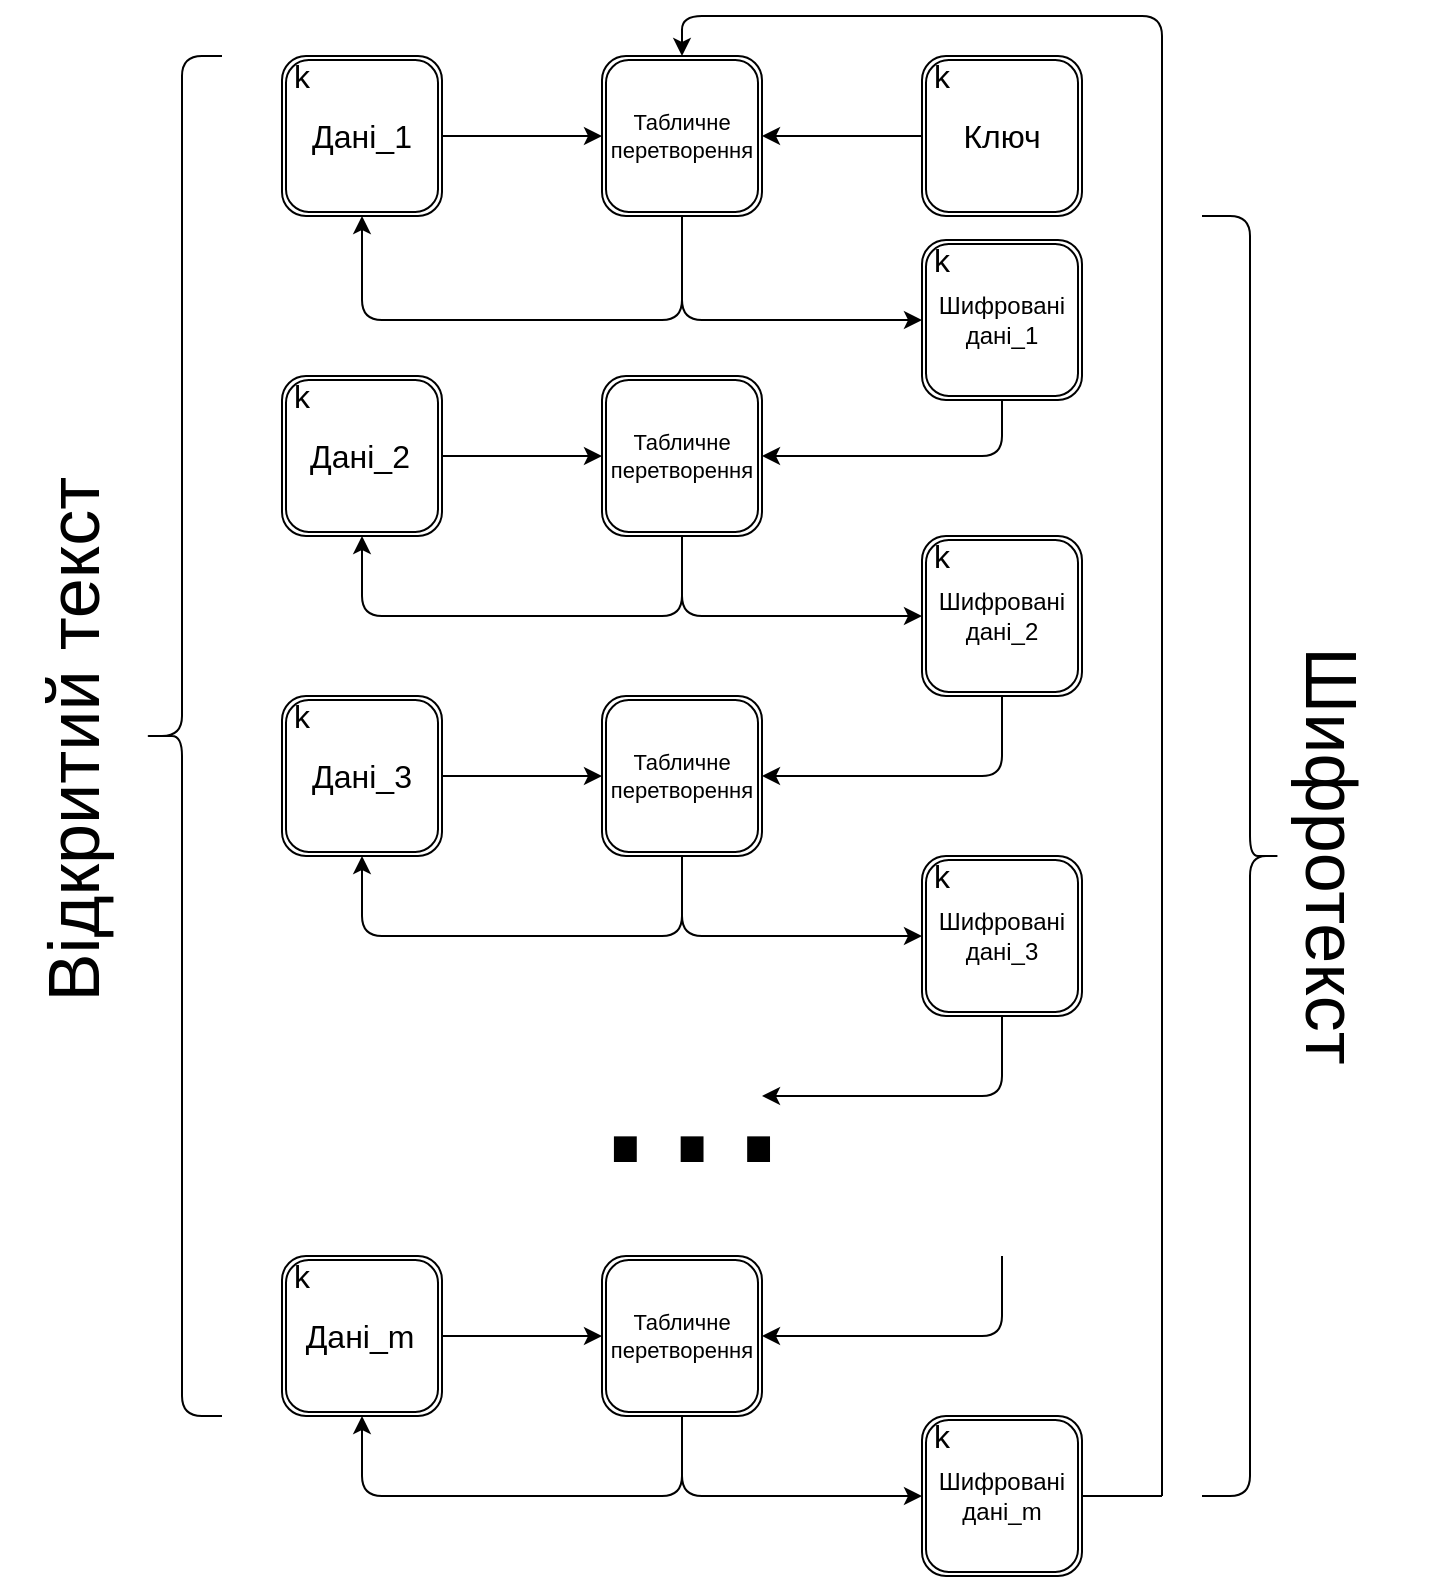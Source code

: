 <mxfile version="12.6.8" type="device"><diagram id="1P_ERpI8IEp_qdTzUA_a" name="Page-1"><mxGraphModel dx="1426" dy="783" grid="0" gridSize="10" guides="1" tooltips="1" connect="1" arrows="1" fold="1" page="1" pageScale="1" pageWidth="827" pageHeight="1169" math="0" shadow="0"><root><mxCell id="0"/><mxCell id="1" parent="0"/><mxCell id="SlRh6_qhqSePfXIrO6XR-47" value="" style="edgeStyle=orthogonalEdgeStyle;rounded=0;orthogonalLoop=1;jettySize=auto;html=1;" edge="1" parent="1" source="SlRh6_qhqSePfXIrO6XR-45" target="SlRh6_qhqSePfXIrO6XR-46"><mxGeometry relative="1" as="geometry"/></mxCell><mxCell id="SlRh6_qhqSePfXIrO6XR-45" value="" style="shape=ext;double=1;rounded=1;whiteSpace=wrap;html=1;" vertex="1" parent="1"><mxGeometry x="160" y="40" width="80" height="80" as="geometry"/></mxCell><mxCell id="SlRh6_qhqSePfXIrO6XR-49" value="" style="edgeStyle=orthogonalEdgeStyle;rounded=0;orthogonalLoop=1;jettySize=auto;html=1;entryX=1;entryY=0.5;entryDx=0;entryDy=0;exitX=0;exitY=0.5;exitDx=0;exitDy=0;" edge="1" parent="1" source="SlRh6_qhqSePfXIrO6XR-48" target="SlRh6_qhqSePfXIrO6XR-46"><mxGeometry relative="1" as="geometry"><mxPoint x="440" y="120" as="sourcePoint"/></mxGeometry></mxCell><mxCell id="SlRh6_qhqSePfXIrO6XR-46" value="" style="shape=ext;double=1;rounded=1;whiteSpace=wrap;html=1;" vertex="1" parent="1"><mxGeometry x="320" y="40" width="80" height="80" as="geometry"/></mxCell><mxCell id="SlRh6_qhqSePfXIrO6XR-48" value="" style="shape=ext;double=1;rounded=1;whiteSpace=wrap;html=1;" vertex="1" parent="1"><mxGeometry x="480" y="40" width="80" height="80" as="geometry"/></mxCell><mxCell id="SlRh6_qhqSePfXIrO6XR-50" value="" style="edgeStyle=elbowEdgeStyle;elbow=horizontal;endArrow=classic;html=1;exitX=0.5;exitY=1;exitDx=0;exitDy=0;" edge="1" parent="1" source="SlRh6_qhqSePfXIrO6XR-46" target="SlRh6_qhqSePfXIrO6XR-51"><mxGeometry width="50" height="50" relative="1" as="geometry"><mxPoint x="160" y="190" as="sourcePoint"/><mxPoint x="480" y="160" as="targetPoint"/><Array as="points"><mxPoint x="360" y="172"/><mxPoint x="419" y="172"/><mxPoint x="360" y="160"/></Array></mxGeometry></mxCell><mxCell id="SlRh6_qhqSePfXIrO6XR-51" value="" style="shape=ext;double=1;rounded=1;whiteSpace=wrap;html=1;" vertex="1" parent="1"><mxGeometry x="480" y="132" width="80" height="80" as="geometry"/></mxCell><mxCell id="SlRh6_qhqSePfXIrO6XR-52" value="" style="edgeStyle=segmentEdgeStyle;endArrow=classic;html=1;entryX=0.5;entryY=1;entryDx=0;entryDy=0;exitX=0.5;exitY=1;exitDx=0;exitDy=0;" edge="1" parent="1" source="SlRh6_qhqSePfXIrO6XR-46" target="SlRh6_qhqSePfXIrO6XR-45"><mxGeometry width="50" height="50" relative="1" as="geometry"><mxPoint x="160" y="270" as="sourcePoint"/><mxPoint x="210" y="220" as="targetPoint"/><Array as="points"><mxPoint x="360" y="172"/><mxPoint x="200" y="172"/></Array></mxGeometry></mxCell><mxCell id="SlRh6_qhqSePfXIrO6XR-53" value="" style="edgeStyle=orthogonalEdgeStyle;rounded=0;orthogonalLoop=1;jettySize=auto;html=1;" edge="1" parent="1" source="SlRh6_qhqSePfXIrO6XR-54" target="SlRh6_qhqSePfXIrO6XR-56"><mxGeometry relative="1" as="geometry"/></mxCell><mxCell id="SlRh6_qhqSePfXIrO6XR-54" value="" style="shape=ext;double=1;rounded=1;whiteSpace=wrap;html=1;" vertex="1" parent="1"><mxGeometry x="160" y="200" width="80" height="80" as="geometry"/></mxCell><mxCell id="SlRh6_qhqSePfXIrO6XR-56" value="" style="shape=ext;double=1;rounded=1;whiteSpace=wrap;html=1;" vertex="1" parent="1"><mxGeometry x="320" y="200" width="80" height="80" as="geometry"/></mxCell><mxCell id="SlRh6_qhqSePfXIrO6XR-57" value="" style="edgeStyle=elbowEdgeStyle;elbow=horizontal;endArrow=classic;html=1;exitX=0.5;exitY=1;exitDx=0;exitDy=0;" edge="1" parent="1" source="SlRh6_qhqSePfXIrO6XR-56" target="SlRh6_qhqSePfXIrO6XR-58"><mxGeometry width="50" height="50" relative="1" as="geometry"><mxPoint x="160" y="350" as="sourcePoint"/><mxPoint x="480" y="320" as="targetPoint"/><Array as="points"><mxPoint x="360" y="320"/></Array></mxGeometry></mxCell><mxCell id="SlRh6_qhqSePfXIrO6XR-58" value="" style="shape=ext;double=1;rounded=1;whiteSpace=wrap;html=1;" vertex="1" parent="1"><mxGeometry x="480" y="280" width="80" height="80" as="geometry"/></mxCell><mxCell id="SlRh6_qhqSePfXIrO6XR-59" value="" style="edgeStyle=segmentEdgeStyle;endArrow=classic;html=1;entryX=0.5;entryY=1;entryDx=0;entryDy=0;exitX=0.5;exitY=1;exitDx=0;exitDy=0;" edge="1" parent="1" source="SlRh6_qhqSePfXIrO6XR-56" target="SlRh6_qhqSePfXIrO6XR-54"><mxGeometry width="50" height="50" relative="1" as="geometry"><mxPoint x="160" y="430" as="sourcePoint"/><mxPoint x="210" y="380" as="targetPoint"/><Array as="points"><mxPoint x="360" y="320"/><mxPoint x="200" y="320"/></Array></mxGeometry></mxCell><mxCell id="SlRh6_qhqSePfXIrO6XR-60" value="" style="edgeStyle=segmentEdgeStyle;endArrow=classic;html=1;entryX=1;entryY=0.5;entryDx=0;entryDy=0;exitX=0.5;exitY=1;exitDx=0;exitDy=0;" edge="1" parent="1" source="SlRh6_qhqSePfXIrO6XR-51" target="SlRh6_qhqSePfXIrO6XR-56"><mxGeometry width="50" height="50" relative="1" as="geometry"><mxPoint x="160" y="430" as="sourcePoint"/><mxPoint x="210" y="380" as="targetPoint"/><Array as="points"><mxPoint x="520" y="240"/></Array></mxGeometry></mxCell><mxCell id="SlRh6_qhqSePfXIrO6XR-71" value="" style="edgeStyle=orthogonalEdgeStyle;rounded=0;orthogonalLoop=1;jettySize=auto;html=1;" edge="1" parent="1" source="SlRh6_qhqSePfXIrO6XR-72" target="SlRh6_qhqSePfXIrO6XR-73"><mxGeometry relative="1" as="geometry"/></mxCell><mxCell id="SlRh6_qhqSePfXIrO6XR-72" value="" style="shape=ext;double=1;rounded=1;whiteSpace=wrap;html=1;" vertex="1" parent="1"><mxGeometry x="160" y="360" width="80" height="80" as="geometry"/></mxCell><mxCell id="SlRh6_qhqSePfXIrO6XR-73" value="" style="shape=ext;double=1;rounded=1;whiteSpace=wrap;html=1;" vertex="1" parent="1"><mxGeometry x="320" y="360" width="80" height="80" as="geometry"/></mxCell><mxCell id="SlRh6_qhqSePfXIrO6XR-74" value="" style="edgeStyle=elbowEdgeStyle;elbow=horizontal;endArrow=classic;html=1;exitX=0.5;exitY=1;exitDx=0;exitDy=0;" edge="1" parent="1" source="SlRh6_qhqSePfXIrO6XR-73" target="SlRh6_qhqSePfXIrO6XR-75"><mxGeometry width="50" height="50" relative="1" as="geometry"><mxPoint x="160" y="510" as="sourcePoint"/><mxPoint x="480" y="480" as="targetPoint"/><Array as="points"><mxPoint x="360" y="480"/></Array></mxGeometry></mxCell><mxCell id="SlRh6_qhqSePfXIrO6XR-75" value="" style="shape=ext;double=1;rounded=1;whiteSpace=wrap;html=1;" vertex="1" parent="1"><mxGeometry x="480" y="440" width="80" height="80" as="geometry"/></mxCell><mxCell id="SlRh6_qhqSePfXIrO6XR-76" value="" style="edgeStyle=segmentEdgeStyle;endArrow=classic;html=1;entryX=0.5;entryY=1;entryDx=0;entryDy=0;exitX=0.5;exitY=1;exitDx=0;exitDy=0;" edge="1" parent="1" source="SlRh6_qhqSePfXIrO6XR-73" target="SlRh6_qhqSePfXIrO6XR-72"><mxGeometry width="50" height="50" relative="1" as="geometry"><mxPoint x="160" y="590" as="sourcePoint"/><mxPoint x="210" y="540" as="targetPoint"/><Array as="points"><mxPoint x="360" y="480"/><mxPoint x="200" y="480"/></Array></mxGeometry></mxCell><mxCell id="SlRh6_qhqSePfXIrO6XR-77" value="" style="edgeStyle=segmentEdgeStyle;endArrow=classic;html=1;entryX=1;entryY=0.5;entryDx=0;entryDy=0;exitX=0.5;exitY=1;exitDx=0;exitDy=0;" edge="1" parent="1" target="SlRh6_qhqSePfXIrO6XR-73"><mxGeometry width="50" height="50" relative="1" as="geometry"><mxPoint x="520" y="360" as="sourcePoint"/><mxPoint x="210" y="540" as="targetPoint"/><Array as="points"><mxPoint x="520" y="400"/></Array></mxGeometry></mxCell><mxCell id="SlRh6_qhqSePfXIrO6XR-85" value="" style="edgeStyle=segmentEdgeStyle;endArrow=classic;html=1;exitX=0.5;exitY=1;exitDx=0;exitDy=0;" edge="1" parent="1" source="SlRh6_qhqSePfXIrO6XR-75"><mxGeometry width="50" height="50" relative="1" as="geometry"><mxPoint x="160" y="590" as="sourcePoint"/><mxPoint x="400" y="560" as="targetPoint"/><Array as="points"><mxPoint x="520" y="560"/></Array></mxGeometry></mxCell><mxCell id="SlRh6_qhqSePfXIrO6XR-87" value="..." style="text;html=1;strokeColor=none;fillColor=none;align=center;verticalAlign=middle;whiteSpace=wrap;rounded=0;fontSize=120;" vertex="1" parent="1"><mxGeometry x="280" y="520" width="170" height="60" as="geometry"/></mxCell><mxCell id="SlRh6_qhqSePfXIrO6XR-90" value="" style="edgeStyle=orthogonalEdgeStyle;rounded=0;orthogonalLoop=1;jettySize=auto;html=1;" edge="1" parent="1" source="SlRh6_qhqSePfXIrO6XR-91" target="SlRh6_qhqSePfXIrO6XR-92"><mxGeometry relative="1" as="geometry"/></mxCell><mxCell id="SlRh6_qhqSePfXIrO6XR-91" value="" style="shape=ext;double=1;rounded=1;whiteSpace=wrap;html=1;" vertex="1" parent="1"><mxGeometry x="160" y="640" width="80" height="80" as="geometry"/></mxCell><mxCell id="SlRh6_qhqSePfXIrO6XR-92" value="" style="shape=ext;double=1;rounded=1;whiteSpace=wrap;html=1;" vertex="1" parent="1"><mxGeometry x="320" y="640" width="80" height="80" as="geometry"/></mxCell><mxCell id="SlRh6_qhqSePfXIrO6XR-93" value="" style="edgeStyle=elbowEdgeStyle;elbow=horizontal;endArrow=classic;html=1;exitX=0.5;exitY=1;exitDx=0;exitDy=0;" edge="1" parent="1" source="SlRh6_qhqSePfXIrO6XR-92" target="SlRh6_qhqSePfXIrO6XR-94"><mxGeometry width="50" height="50" relative="1" as="geometry"><mxPoint x="160" y="790" as="sourcePoint"/><mxPoint x="480" y="760" as="targetPoint"/><Array as="points"><mxPoint x="360" y="760"/></Array></mxGeometry></mxCell><mxCell id="SlRh6_qhqSePfXIrO6XR-94" value="" style="shape=ext;double=1;rounded=1;whiteSpace=wrap;html=1;" vertex="1" parent="1"><mxGeometry x="480" y="720" width="80" height="80" as="geometry"/></mxCell><mxCell id="SlRh6_qhqSePfXIrO6XR-95" value="" style="edgeStyle=segmentEdgeStyle;endArrow=classic;html=1;entryX=0.5;entryY=1;entryDx=0;entryDy=0;exitX=0.5;exitY=1;exitDx=0;exitDy=0;" edge="1" parent="1" source="SlRh6_qhqSePfXIrO6XR-92" target="SlRh6_qhqSePfXIrO6XR-91"><mxGeometry width="50" height="50" relative="1" as="geometry"><mxPoint x="160" y="870" as="sourcePoint"/><mxPoint x="210" y="820" as="targetPoint"/><Array as="points"><mxPoint x="360" y="760"/><mxPoint x="200" y="760"/></Array></mxGeometry></mxCell><mxCell id="SlRh6_qhqSePfXIrO6XR-96" value="" style="edgeStyle=segmentEdgeStyle;endArrow=classic;html=1;entryX=1;entryY=0.5;entryDx=0;entryDy=0;exitX=0.5;exitY=1;exitDx=0;exitDy=0;" edge="1" parent="1" target="SlRh6_qhqSePfXIrO6XR-92"><mxGeometry width="50" height="50" relative="1" as="geometry"><mxPoint x="520" y="640" as="sourcePoint"/><mxPoint x="210" y="820" as="targetPoint"/><Array as="points"><mxPoint x="520" y="680"/></Array></mxGeometry></mxCell><mxCell id="SlRh6_qhqSePfXIrO6XR-98" value="" style="edgeStyle=elbowEdgeStyle;elbow=vertical;endArrow=classic;html=1;fontSize=120;entryX=0.5;entryY=0;entryDx=0;entryDy=0;" edge="1" parent="1" target="SlRh6_qhqSePfXIrO6XR-46"><mxGeometry width="50" height="50" relative="1" as="geometry"><mxPoint x="600" y="760" as="sourcePoint"/><mxPoint x="700" y="380" as="targetPoint"/><Array as="points"><mxPoint x="460" y="20"/><mxPoint x="600" y="230"/><mxPoint x="590" y="230"/><mxPoint x="430" y="90"/></Array></mxGeometry></mxCell><mxCell id="SlRh6_qhqSePfXIrO6XR-100" value="" style="endArrow=none;html=1;fontSize=120;exitX=1;exitY=0.5;exitDx=0;exitDy=0;" edge="1" parent="1" source="SlRh6_qhqSePfXIrO6XR-94"><mxGeometry width="50" height="50" relative="1" as="geometry"><mxPoint x="160" y="830" as="sourcePoint"/><mxPoint x="600" y="760" as="targetPoint"/></mxGeometry></mxCell><mxCell id="SlRh6_qhqSePfXIrO6XR-102" value="Дані_1" style="text;html=1;strokeColor=none;fillColor=none;align=center;verticalAlign=middle;whiteSpace=wrap;rounded=0;fontSize=16;" vertex="1" parent="1"><mxGeometry x="180" y="70" width="40" height="20" as="geometry"/></mxCell><mxCell id="SlRh6_qhqSePfXIrO6XR-104" value="Дані_2&lt;span style=&quot;color: rgba(0 , 0 , 0 , 0) ; font-family: monospace ; font-size: 0px ; white-space: nowrap&quot;&gt;%3CmxGraphModel%3E%3Croot%3E%3CmxCell%20id%3D%220%22%2F%3E%3CmxCell%20id%3D%221%22%20parent%3D%220%22%2F%3E%3CmxCell%20id%3D%222%22%20value%3D%22%D0%94%D0%B0%D0%BD%D1%96_1%22%20style%3D%22text%3Bhtml%3D1%3BstrokeColor%3Dnone%3BfillColor%3Dnone%3Balign%3Dcenter%3BverticalAlign%3Dmiddle%3BwhiteSpace%3Dwrap%3Brounded%3D0%3BfontSize%3D16%3B%22%20vertex%3D%221%22%20parent%3D%221%22%3E%3CmxGeometry%20x%3D%2260%22%20y%3D%2270%22%20width%3D%2240%22%20height%3D%2220%22%20as%3D%22geometry%22%2F%3E%3C%2FmxCell%3E%3C%2Froot%3E%3C%2FmxGraphModel%3E&lt;/span&gt;" style="text;html=1;strokeColor=none;fillColor=none;align=center;verticalAlign=middle;whiteSpace=wrap;rounded=0;fontSize=16;" vertex="1" parent="1"><mxGeometry x="179" y="230" width="40" height="20" as="geometry"/></mxCell><mxCell id="SlRh6_qhqSePfXIrO6XR-105" value="Дані_3" style="text;html=1;strokeColor=none;fillColor=none;align=center;verticalAlign=middle;whiteSpace=wrap;rounded=0;fontSize=16;" vertex="1" parent="1"><mxGeometry x="180" y="390" width="40" height="20" as="geometry"/></mxCell><mxCell id="SlRh6_qhqSePfXIrO6XR-106" value="Дані_m" style="text;html=1;strokeColor=none;fillColor=none;align=center;verticalAlign=middle;whiteSpace=wrap;rounded=0;fontSize=16;" vertex="1" parent="1"><mxGeometry x="179" y="670" width="40" height="20" as="geometry"/></mxCell><mxCell id="SlRh6_qhqSePfXIrO6XR-107" value="Табличне перетворення" style="text;html=1;strokeColor=none;fillColor=none;align=center;verticalAlign=middle;whiteSpace=wrap;rounded=0;fontSize=11;" vertex="1" parent="1"><mxGeometry x="340" y="60" width="40" height="40" as="geometry"/></mxCell><mxCell id="SlRh6_qhqSePfXIrO6XR-108" value="Табличне перетворення" style="text;html=1;strokeColor=none;fillColor=none;align=center;verticalAlign=middle;whiteSpace=wrap;rounded=0;fontSize=11;" vertex="1" parent="1"><mxGeometry x="340" y="220" width="40" height="40" as="geometry"/></mxCell><mxCell id="SlRh6_qhqSePfXIrO6XR-109" value="Табличне перетворення" style="text;html=1;strokeColor=none;fillColor=none;align=center;verticalAlign=middle;whiteSpace=wrap;rounded=0;fontSize=11;" vertex="1" parent="1"><mxGeometry x="340" y="380" width="40" height="40" as="geometry"/></mxCell><mxCell id="SlRh6_qhqSePfXIrO6XR-110" value="Табличне перетворення" style="text;html=1;strokeColor=none;fillColor=none;align=center;verticalAlign=middle;whiteSpace=wrap;rounded=0;fontSize=11;" vertex="1" parent="1"><mxGeometry x="340" y="660" width="40" height="40" as="geometry"/></mxCell><mxCell id="SlRh6_qhqSePfXIrO6XR-111" value="Ключ" style="text;html=1;strokeColor=none;fillColor=none;align=center;verticalAlign=middle;whiteSpace=wrap;rounded=0;fontSize=16;" vertex="1" parent="1"><mxGeometry x="500" y="70" width="40" height="20" as="geometry"/></mxCell><mxCell id="SlRh6_qhqSePfXIrO6XR-112" value="Шифровані дані_1" style="text;html=1;strokeColor=none;fillColor=none;align=center;verticalAlign=middle;whiteSpace=wrap;rounded=0;fontSize=12;" vertex="1" parent="1"><mxGeometry x="480" y="147" width="80" height="50" as="geometry"/></mxCell><mxCell id="SlRh6_qhqSePfXIrO6XR-113" value="Шифровані дані_2" style="text;html=1;strokeColor=none;fillColor=none;align=center;verticalAlign=middle;whiteSpace=wrap;rounded=0;fontSize=12;" vertex="1" parent="1"><mxGeometry x="480" y="295" width="80" height="50" as="geometry"/></mxCell><mxCell id="SlRh6_qhqSePfXIrO6XR-114" value="Шифровані дані_3" style="text;html=1;strokeColor=none;fillColor=none;align=center;verticalAlign=middle;whiteSpace=wrap;rounded=0;fontSize=12;" vertex="1" parent="1"><mxGeometry x="480" y="455" width="80" height="50" as="geometry"/></mxCell><mxCell id="SlRh6_qhqSePfXIrO6XR-115" value="Шифровані дані_m" style="text;html=1;strokeColor=none;fillColor=none;align=center;verticalAlign=middle;whiteSpace=wrap;rounded=0;fontSize=12;" vertex="1" parent="1"><mxGeometry x="480" y="735" width="80" height="50" as="geometry"/></mxCell><mxCell id="SlRh6_qhqSePfXIrO6XR-116" value="" style="shape=curlyBracket;whiteSpace=wrap;html=1;rounded=1;fillColor=#000000;fontSize=12;direction=west;size=0.4;" vertex="1" parent="1"><mxGeometry x="620" y="120" width="40" height="640" as="geometry"/></mxCell><mxCell id="SlRh6_qhqSePfXIrO6XR-117" value="Шифротекст" style="text;html=1;strokeColor=none;fillColor=none;align=center;verticalAlign=middle;whiteSpace=wrap;rounded=0;fontSize=36;rotation=90;" vertex="1" parent="1"><mxGeometry x="560" y="390" width="250" height="100" as="geometry"/></mxCell><mxCell id="SlRh6_qhqSePfXIrO6XR-118" value="" style="shape=curlyBracket;whiteSpace=wrap;html=1;rounded=1;fillColor=#000000;fontSize=36;" vertex="1" parent="1"><mxGeometry x="90" y="40" width="40" height="680" as="geometry"/></mxCell><mxCell id="SlRh6_qhqSePfXIrO6XR-119" value="Відкритий текст" style="text;html=1;strokeColor=none;fillColor=none;align=center;verticalAlign=middle;whiteSpace=wrap;rounded=0;fontSize=36;rotation=270;" vertex="1" parent="1"><mxGeometry x="-90" y="346.6" width="290" height="70" as="geometry"/></mxCell><mxCell id="SlRh6_qhqSePfXIrO6XR-122" value="k" style="text;html=1;strokeColor=none;fillColor=none;align=center;verticalAlign=middle;whiteSpace=wrap;rounded=0;fontSize=16;" vertex="1" parent="1"><mxGeometry x="150" y="640" width="40" height="20" as="geometry"/></mxCell><mxCell id="SlRh6_qhqSePfXIrO6XR-123" value="k" style="text;html=1;strokeColor=none;fillColor=none;align=center;verticalAlign=middle;whiteSpace=wrap;rounded=0;fontSize=16;" vertex="1" parent="1"><mxGeometry x="470" y="720" width="40" height="20" as="geometry"/></mxCell><mxCell id="SlRh6_qhqSePfXIrO6XR-124" value="k" style="text;html=1;strokeColor=none;fillColor=none;align=center;verticalAlign=middle;whiteSpace=wrap;rounded=0;fontSize=16;" vertex="1" parent="1"><mxGeometry x="150" y="360" width="40" height="20" as="geometry"/></mxCell><mxCell id="SlRh6_qhqSePfXIrO6XR-125" value="k" style="text;html=1;strokeColor=none;fillColor=none;align=center;verticalAlign=middle;whiteSpace=wrap;rounded=0;fontSize=16;" vertex="1" parent="1"><mxGeometry x="470" y="440" width="40" height="20" as="geometry"/></mxCell><mxCell id="SlRh6_qhqSePfXIrO6XR-126" value="k" style="text;html=1;strokeColor=none;fillColor=none;align=center;verticalAlign=middle;whiteSpace=wrap;rounded=0;fontSize=16;" vertex="1" parent="1"><mxGeometry x="470" y="280" width="40" height="20" as="geometry"/></mxCell><mxCell id="SlRh6_qhqSePfXIrO6XR-127" value="k" style="text;html=1;strokeColor=none;fillColor=none;align=center;verticalAlign=middle;whiteSpace=wrap;rounded=0;fontSize=16;" vertex="1" parent="1"><mxGeometry x="150" y="200" width="40" height="20" as="geometry"/></mxCell><mxCell id="SlRh6_qhqSePfXIrO6XR-128" value="k" style="text;html=1;strokeColor=none;fillColor=none;align=center;verticalAlign=middle;whiteSpace=wrap;rounded=0;fontSize=16;" vertex="1" parent="1"><mxGeometry x="150" y="40" width="40" height="20" as="geometry"/></mxCell><mxCell id="SlRh6_qhqSePfXIrO6XR-129" value="k" style="text;html=1;strokeColor=none;fillColor=none;align=center;verticalAlign=middle;whiteSpace=wrap;rounded=0;fontSize=16;" vertex="1" parent="1"><mxGeometry x="470" y="132" width="40" height="20" as="geometry"/></mxCell><mxCell id="SlRh6_qhqSePfXIrO6XR-130" value="k" style="text;html=1;strokeColor=none;fillColor=none;align=center;verticalAlign=middle;whiteSpace=wrap;rounded=0;fontSize=16;" vertex="1" parent="1"><mxGeometry x="470" y="40" width="40" height="20" as="geometry"/></mxCell></root></mxGraphModel></diagram></mxfile>